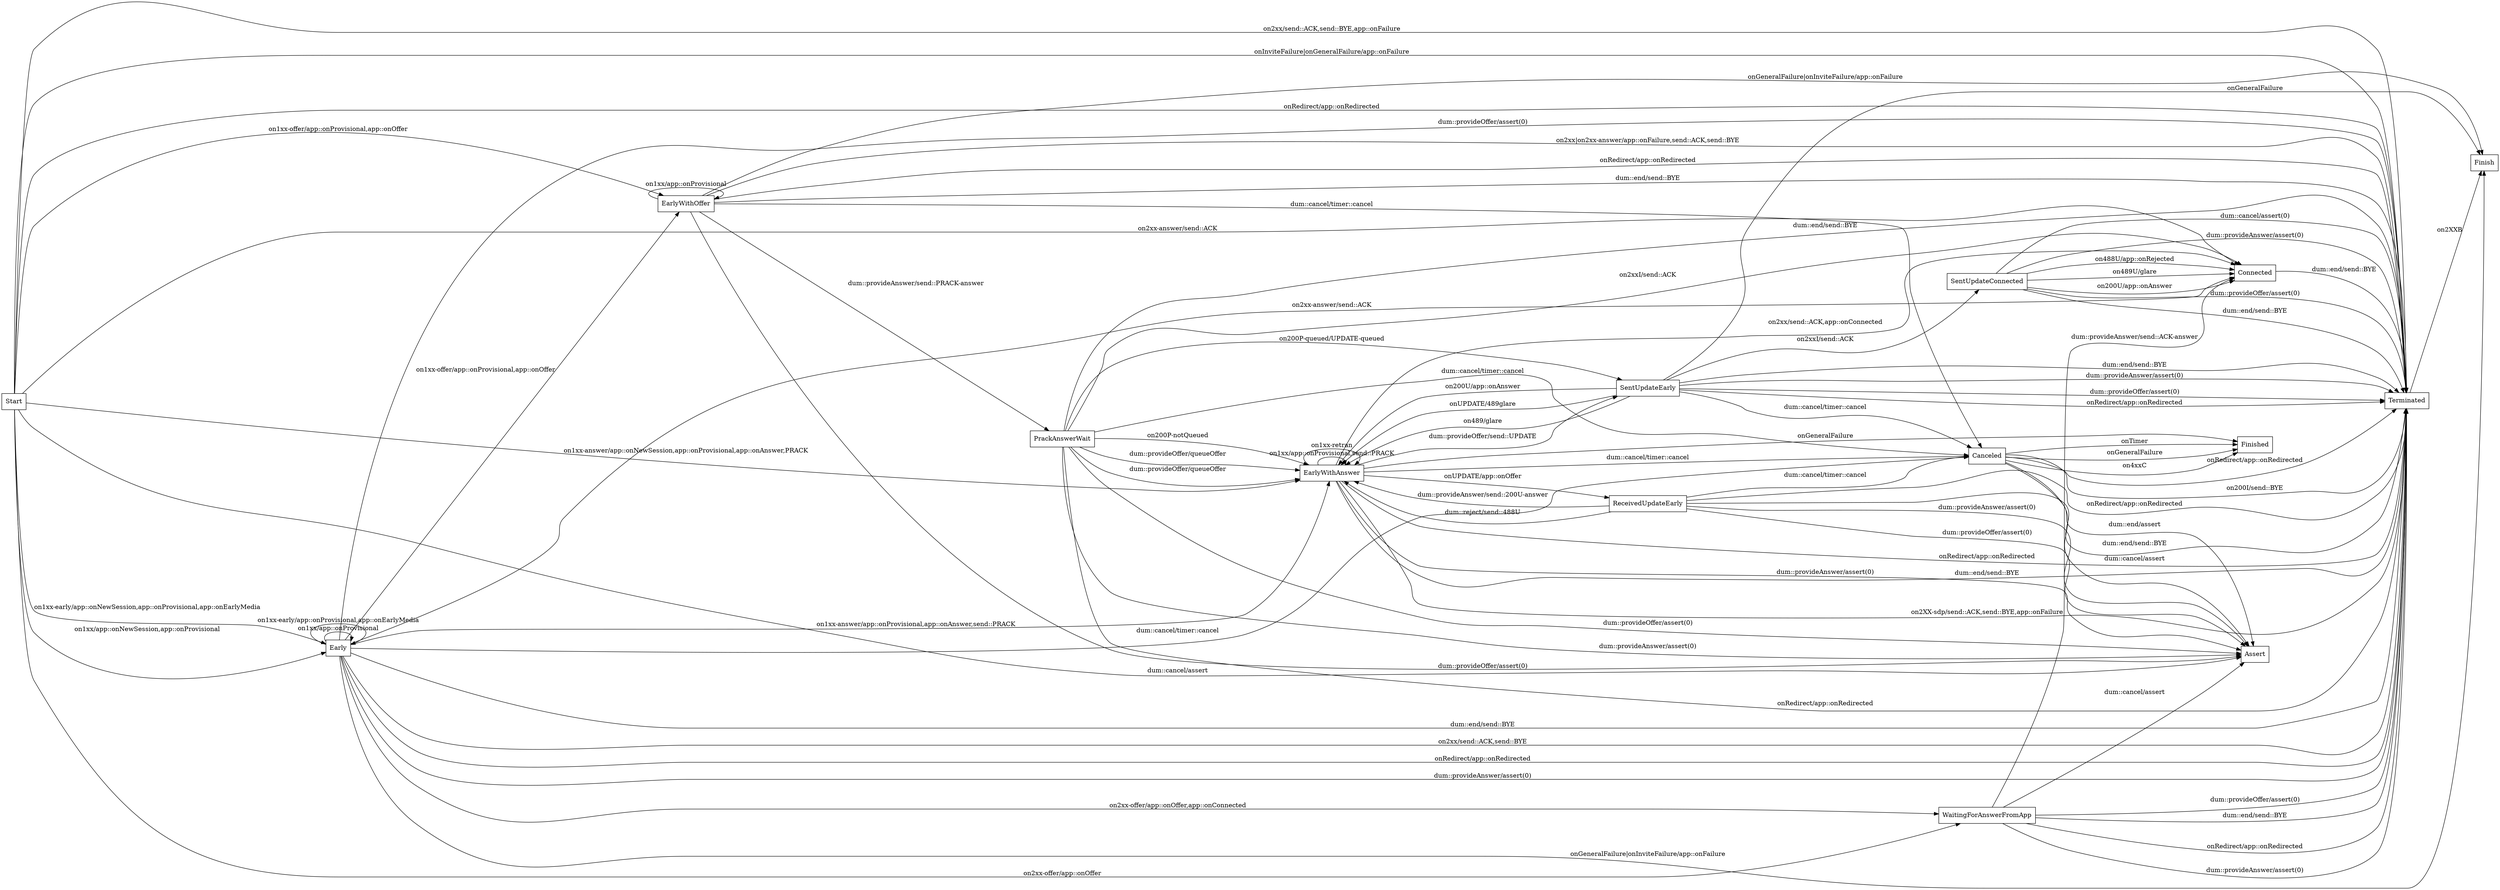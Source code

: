 //  names start with cap are states
//  names start with app:: are appliction handlers
//  names start with dum:: are dum interface to application
//  names start with lower case are actions
//  names start with on are events

digraph UAC {
    rankdir=LR;
    node [shape = box];

    // create a timer in the DialogSet when 1xx is received including 100
    Start -> Early                          [ label = "on1xx/app::onNewSession,app::onProvisional" ];
    Start -> Early                          [ label = "on1xx-early/app::onNewSession,app::onProvisional,app::onEarlyMedia" ];
    Start -> EarlyWithOffer                 [ label = "on1xx-offer/app::onProvisional,app::onOffer" ];
    Start -> EarlyWithAnswer                [ label = "on1xx-answer/app::onNewSession,app::onProvisional,app::onAnswer,PRACK" ];
    Start -> WaitingForAnswerFromApp        [ label = "on2xx-offer/app::onOffer" ];
    Start -> Connected                      [ label = "on2xx-answer/send::ACK" ];
    Start -> Terminated                     [ label = "on2xx/send::ACK,send::BYE,app::onFailure" ];
    Start -> Terminated                     [ label = "onInviteFailure|onGeneralFailure/app::onFailure" ];
    Start -> Terminated                     [ label = "onRedirect/app::onRedirected" ];
    Start -> Assert                         [ label = "dum::cancel/assert" ];

    Early -> Early                          [ label = "on1xx/app::onProvisional" ];
    Early -> Early                          [ label = "on1xx-early/app::onProvisional,app::onEarlyMedia" ];
    Early -> EarlyWithOffer                 [ label = "on1xx-offer/app::onProvisional,app::onOffer" ];
    Early -> EarlyWithAnswer                [ label = "on1xx-answer/app::onProvisional,app::onAnswer,send::PRACK" ];
    Early -> WaitingForAnswerFromApp        [ label = "on2xx-offer/app::onOffer,app::onConnected" ];
    Early -> Connected                      [ label = "on2xx-answer/send::ACK" ];
    Early -> Terminated                     [ label = "on2xx/send::ACK,send::BYE" ];
    Early -> Finish                         [ label = "onGeneralFailure|onInviteFailure/app::onFailure" ];
    Early -> Terminated                     [ label = "onRedirect/app::onRedirected" ];
    Early -> Canceled                       [ label = "dum::cancel/timer::cancel" ];
    Early -> Terminated                     [ label = "dum::provideAnswer/assert(0)" ];
    Early -> Terminated                     [ label = "dum::provideOffer/assert(0)" ];
    Early -> Terminated                     [ label = "dum::end/send::BYE" ];


    EarlyWithOffer -> EarlyWithOffer        [ label = "on1xx/app::onProvisional" ];
    //  Ken's note:
    //  Rohan says, the first 180 an UAS is to respond to an INVITE w/offer, must contain an answer.
    EarlyWithOffer -> PrackAnswerWait       [ label = "dum::provideAnswer/send::PRACK-answer" ];
    EarlyWithOffer -> Terminated            [ label = "on2xx|on2xx-answer/app::onFailure,send::ACK,send::BYE" ];
    EarlyWithOffer -> Terminated            [ label = "onRedirect/app::onRedirected" ];
    EarlyWithOffer -> Finish                [ label = "onGeneralFailure|onInviteFailure/app::onFailure" ];
    EarlyWithOffer -> Canceled              [ label = "dum::cancel/timer::cancel" ];
    EarlyWithOffer -> Assert                [ label = "dum::provideOffer/assert(0)" ];
    EarlyWithOffer -> Terminated            [ label = "dum::end/send::BYE" ];

    EarlyWithAnswer -> EarlyWithAnswer      [ label = "on1xx/app::onProvisional,send::PRACK" ];
    EarlyWithAnswer -> EarlyWithAnswer      [ label = "on1xx-retran" ];
    EarlyWithAnswer -> Connected            [ label = "on2xx/send::ACK,app::onConnected" ];
    EarlyWithAnswer -> Terminated           [ label = "on2XX-sdp/send::ACK,send::BYE,app::onFailure" ];
    EarlyWithAnswer -> ReceivedUpdateEarly  [ label = "onUPDATE/app::onOffer" ];
    EarlyWithAnswer -> SentUpdateEarly      [ label = "dum::provideOffer/send::UPDATE" ];    // Can I send the UPDATE before I get 200/PRACK
    EarlyWithAnswer -> Terminated           [ label = "onRedirect/app::onRedirected" ];
    EarlyWithAnswer -> Finished             [ label = "onGeneralFailure" ];
    EarlyWithAnswer -> Canceled             [ label = "dum::cancel/timer::cancel" ];
    EarlyWithAnswer -> Terminated           [ label = "dum::end/send::BYE" ];
    EarlyWithAnswer -> Assert               [ label = "dum::provideAnswer/assert(0)" ];

    SentUpdateEarly -> EarlyWithAnswer      [ label = "on200U/app::onAnswer" ];
    SentUpdateEarly -> EarlyWithAnswer      [ label = "onUPDATE/489glare" ];
    SentUpdateEarly -> EarlyWithAnswer      [ label = "on489/glare" ];
    SentUpdateEarly -> SentUpdateConnected  [ label = "on2xxI/send::ACK" ];
    SentUpdateEarly -> Finish               [ label = "onGeneralFailure" ];
    SentUpdateEarly -> Canceled             [ label = "dum::cancel/timer::cancel" ];
    SentUpdateEarly -> Terminated           [ label = "dum::provideAnswer/assert(0)" ];
    SentUpdateEarly -> Terminated           [ label = "dum::provideOffer/assert(0)" ];
    SentUpdateEarly -> Terminated           [ label = "onRedirect/app::onRedirected" ];
    SentUpdateEarly -> Terminated           [ label = "dum::end/send::BYE" ];

    SentUpdateConnected -> Connected        [ label = "on200U/app::onAnswer" ];
    SentUpdateConnected -> Connected        [ label = "on488U/app::onRejected" ];
    SentUpdateConnected -> Connected        [ label = "on489U/glare" ];
    SentUpdateConnected -> Terminated       [ label = "dum::cancel/assert(0)" ];
    SentUpdateConnected -> Terminated       [ label = "dum::provideAnswer/assert(0)" ];
    SentUpdateConnected -> Terminated       [ label = "dum::provideOffer/assert(0)" ];
    SentUpdateConnected -> Terminated       [ label = "dum::end/send::BYE" ];

    ReceivedUpdateEarly -> Terminated       [ label = "onRedirect/app::onRedirected" ];
    ReceivedUpdateEarly -> EarlyWithAnswer  [ label = "dum::provideAnswer/send::200U-answer" ];
    ReceivedUpdateEarly -> EarlyWithAnswer  [ label = "dum::reject/send::488U" ];
    ReceivedUpdateEarly -> Canceled         [ label = "dum::cancel/timer::cancel" ];
    ReceivedUpdateEarly -> Terminated       [ label = "dum::end/send::BYE" ];
    ReceivedUpdateEarly -> Assert           [ label = "dum::provideAnswer/assert(0)" ];
    ReceivedUpdateEarly -> Assert           [ label = "dum::provideOffer/assert(0)" ];

    WaitingForAnswerFromApp -> Connected    [ label = "dum::provideAnswer/send::ACK-answer" ];
    WaitingForAnswerFromApp -> Terminated   [ label = "onRedirect/app::onRedirected" ];
    WaitingForAnswerFromApp -> Terminated   [ label = "dum::provideAnswer/assert(0)" ];
    WaitingForAnswerFromApp -> Terminated   [ label = "dum::provideOffer/assert(0)" ];
    WaitingForAnswerFromApp -> Terminated   [ label = "dum::end/send::BYE" ];
    WaitingForAnswerFromApp -> Assert       [ label = "dum::cancel/assert" ];

    PrackAnswerWait -> EarlyWithAnswer      [ label = "dum::provideOffer/queueOffer" ];
    PrackAnswerWait -> SentUpdateEarly      [ label = "on200P-queued/UPDATE-queued" ];
    PrackAnswerWait -> EarlyWithAnswer      [ label = "on200P-notQueued" ];
    PrackAnswerWait -> Connected            [ label = "on2xxI/send::ACK" ];
    PrackAnswerWait -> Terminated           [ label = "onRedirect/app::onRedirected" ];
    PrackAnswerWait -> Terminated           [ label = "dum::end/send::BYE" ];
    PrackAnswerWait -> EarlyWithAnswer      [ label = "dum::provideOffer/queueOffer" ];
    PrackAnswerWait -> Canceled             [ label = "dum::cancel/timer::cancel" ];
    PrackAnswerWait -> Assert               [ label = "dum::provideAnswer/assert(0)" ];
    PrackAnswerWait -> Assert               [ label = "dum::provideOffer/assert(0)" ];

    Canceled -> Finished                    [ label = "onTimer" ];
    Canceled -> Finished                    [ label = "onGeneralFailure" ];
    Canceled -> Finished                    [ label = "on4xxC" ];
    Canceled -> Terminated                  [ label = "on200I/send::BYE" ];
    Canceled -> Terminated                  [ label = "onRedirect/app::onRedirected" ];
    Canceled -> Assert                      [ label = "dum::cancel/assert" ];
    Canceled -> Assert                      [ label = "dum::end/assert" ];
        
    Connected -> Terminated                 [ label = "dum::end/send::BYE" ];

    Terminated -> Finish                    [ label = "on2XXB" ];
}
